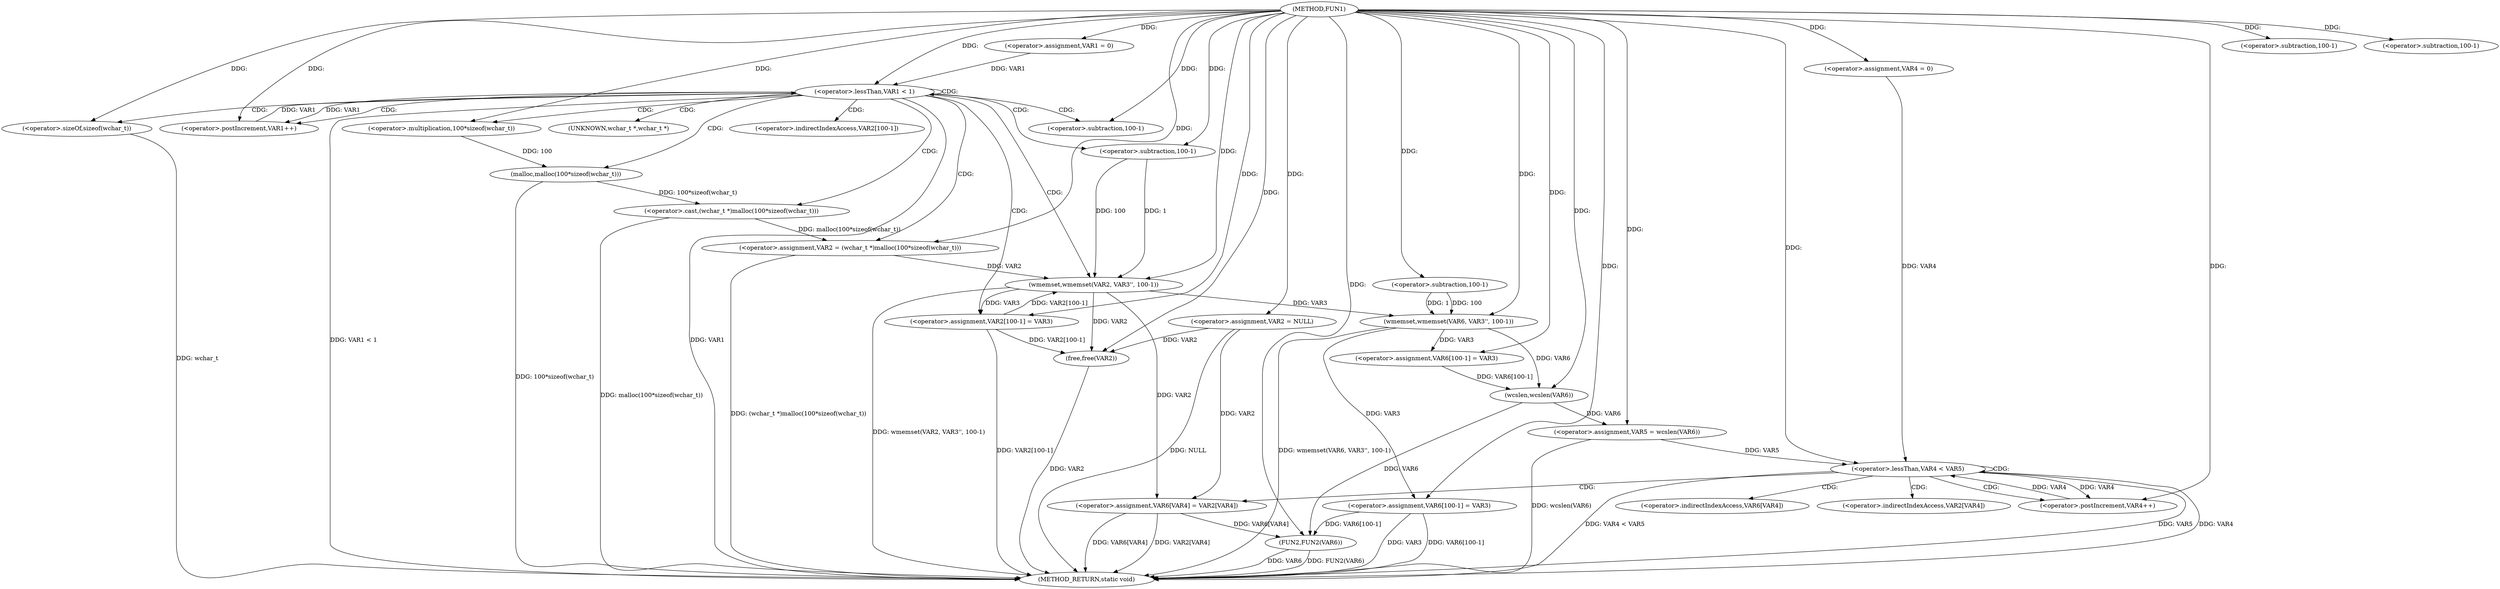 digraph FUN1 {  
"1000100" [label = "(METHOD,FUN1)" ]
"1000188" [label = "(METHOD_RETURN,static void)" ]
"1000104" [label = "(<operator>.assignment,VAR2 = NULL)" ]
"1000108" [label = "(<operator>.assignment,VAR1 = 0)" ]
"1000111" [label = "(<operator>.lessThan,VAR1 < 1)" ]
"1000114" [label = "(<operator>.postIncrement,VAR1++)" ]
"1000117" [label = "(<operator>.assignment,VAR2 = (wchar_t *)malloc(100*sizeof(wchar_t)))" ]
"1000119" [label = "(<operator>.cast,(wchar_t *)malloc(100*sizeof(wchar_t)))" ]
"1000121" [label = "(malloc,malloc(100*sizeof(wchar_t)))" ]
"1000122" [label = "(<operator>.multiplication,100*sizeof(wchar_t))" ]
"1000124" [label = "(<operator>.sizeOf,sizeof(wchar_t))" ]
"1000126" [label = "(wmemset,wmemset(VAR2, VAR3'', 100-1))" ]
"1000129" [label = "(<operator>.subtraction,100-1)" ]
"1000132" [label = "(<operator>.assignment,VAR2[100-1] = VAR3)" ]
"1000135" [label = "(<operator>.subtraction,100-1)" ]
"1000143" [label = "(wmemset,wmemset(VAR6, VAR3'', 100-1))" ]
"1000146" [label = "(<operator>.subtraction,100-1)" ]
"1000149" [label = "(<operator>.assignment,VAR6[100-1] = VAR3)" ]
"1000152" [label = "(<operator>.subtraction,100-1)" ]
"1000156" [label = "(<operator>.assignment,VAR5 = wcslen(VAR6))" ]
"1000158" [label = "(wcslen,wcslen(VAR6))" ]
"1000161" [label = "(<operator>.assignment,VAR4 = 0)" ]
"1000164" [label = "(<operator>.lessThan,VAR4 < VAR5)" ]
"1000167" [label = "(<operator>.postIncrement,VAR4++)" ]
"1000170" [label = "(<operator>.assignment,VAR6[VAR4] = VAR2[VAR4])" ]
"1000177" [label = "(<operator>.assignment,VAR6[100-1] = VAR3)" ]
"1000180" [label = "(<operator>.subtraction,100-1)" ]
"1000184" [label = "(FUN2,FUN2(VAR6))" ]
"1000186" [label = "(free,free(VAR2))" ]
"1000120" [label = "(UNKNOWN,wchar_t *,wchar_t *)" ]
"1000133" [label = "(<operator>.indirectIndexAccess,VAR2[100-1])" ]
"1000171" [label = "(<operator>.indirectIndexAccess,VAR6[VAR4])" ]
"1000174" [label = "(<operator>.indirectIndexAccess,VAR2[VAR4])" ]
  "1000186" -> "1000188"  [ label = "DDG: VAR2"] 
  "1000124" -> "1000188"  [ label = "DDG: wchar_t"] 
  "1000184" -> "1000188"  [ label = "DDG: VAR6"] 
  "1000117" -> "1000188"  [ label = "DDG: (wchar_t *)malloc(100*sizeof(wchar_t))"] 
  "1000177" -> "1000188"  [ label = "DDG: VAR6[100-1]"] 
  "1000164" -> "1000188"  [ label = "DDG: VAR4 < VAR5"] 
  "1000126" -> "1000188"  [ label = "DDG: wmemset(VAR2, VAR3'', 100-1)"] 
  "1000164" -> "1000188"  [ label = "DDG: VAR5"] 
  "1000184" -> "1000188"  [ label = "DDG: FUN2(VAR6)"] 
  "1000156" -> "1000188"  [ label = "DDG: wcslen(VAR6)"] 
  "1000119" -> "1000188"  [ label = "DDG: malloc(100*sizeof(wchar_t))"] 
  "1000132" -> "1000188"  [ label = "DDG: VAR2[100-1]"] 
  "1000111" -> "1000188"  [ label = "DDG: VAR1"] 
  "1000143" -> "1000188"  [ label = "DDG: wmemset(VAR6, VAR3'', 100-1)"] 
  "1000121" -> "1000188"  [ label = "DDG: 100*sizeof(wchar_t)"] 
  "1000170" -> "1000188"  [ label = "DDG: VAR6[VAR4]"] 
  "1000177" -> "1000188"  [ label = "DDG: VAR3"] 
  "1000111" -> "1000188"  [ label = "DDG: VAR1 < 1"] 
  "1000170" -> "1000188"  [ label = "DDG: VAR2[VAR4]"] 
  "1000104" -> "1000188"  [ label = "DDG: NULL"] 
  "1000164" -> "1000188"  [ label = "DDG: VAR4"] 
  "1000100" -> "1000104"  [ label = "DDG: "] 
  "1000100" -> "1000108"  [ label = "DDG: "] 
  "1000114" -> "1000111"  [ label = "DDG: VAR1"] 
  "1000108" -> "1000111"  [ label = "DDG: VAR1"] 
  "1000100" -> "1000111"  [ label = "DDG: "] 
  "1000111" -> "1000114"  [ label = "DDG: VAR1"] 
  "1000100" -> "1000114"  [ label = "DDG: "] 
  "1000119" -> "1000117"  [ label = "DDG: malloc(100*sizeof(wchar_t))"] 
  "1000100" -> "1000117"  [ label = "DDG: "] 
  "1000121" -> "1000119"  [ label = "DDG: 100*sizeof(wchar_t)"] 
  "1000122" -> "1000121"  [ label = "DDG: 100"] 
  "1000100" -> "1000122"  [ label = "DDG: "] 
  "1000100" -> "1000124"  [ label = "DDG: "] 
  "1000117" -> "1000126"  [ label = "DDG: VAR2"] 
  "1000132" -> "1000126"  [ label = "DDG: VAR2[100-1]"] 
  "1000100" -> "1000126"  [ label = "DDG: "] 
  "1000129" -> "1000126"  [ label = "DDG: 100"] 
  "1000129" -> "1000126"  [ label = "DDG: 1"] 
  "1000100" -> "1000129"  [ label = "DDG: "] 
  "1000126" -> "1000132"  [ label = "DDG: VAR3"] 
  "1000100" -> "1000132"  [ label = "DDG: "] 
  "1000100" -> "1000135"  [ label = "DDG: "] 
  "1000100" -> "1000143"  [ label = "DDG: "] 
  "1000126" -> "1000143"  [ label = "DDG: VAR3"] 
  "1000146" -> "1000143"  [ label = "DDG: 100"] 
  "1000146" -> "1000143"  [ label = "DDG: 1"] 
  "1000100" -> "1000146"  [ label = "DDG: "] 
  "1000143" -> "1000149"  [ label = "DDG: VAR3"] 
  "1000100" -> "1000149"  [ label = "DDG: "] 
  "1000100" -> "1000152"  [ label = "DDG: "] 
  "1000158" -> "1000156"  [ label = "DDG: VAR6"] 
  "1000100" -> "1000156"  [ label = "DDG: "] 
  "1000143" -> "1000158"  [ label = "DDG: VAR6"] 
  "1000149" -> "1000158"  [ label = "DDG: VAR6[100-1]"] 
  "1000100" -> "1000158"  [ label = "DDG: "] 
  "1000100" -> "1000161"  [ label = "DDG: "] 
  "1000167" -> "1000164"  [ label = "DDG: VAR4"] 
  "1000161" -> "1000164"  [ label = "DDG: VAR4"] 
  "1000100" -> "1000164"  [ label = "DDG: "] 
  "1000156" -> "1000164"  [ label = "DDG: VAR5"] 
  "1000164" -> "1000167"  [ label = "DDG: VAR4"] 
  "1000100" -> "1000167"  [ label = "DDG: "] 
  "1000104" -> "1000170"  [ label = "DDG: VAR2"] 
  "1000126" -> "1000170"  [ label = "DDG: VAR2"] 
  "1000100" -> "1000177"  [ label = "DDG: "] 
  "1000143" -> "1000177"  [ label = "DDG: VAR3"] 
  "1000100" -> "1000180"  [ label = "DDG: "] 
  "1000170" -> "1000184"  [ label = "DDG: VAR6[VAR4]"] 
  "1000177" -> "1000184"  [ label = "DDG: VAR6[100-1]"] 
  "1000158" -> "1000184"  [ label = "DDG: VAR6"] 
  "1000100" -> "1000184"  [ label = "DDG: "] 
  "1000104" -> "1000186"  [ label = "DDG: VAR2"] 
  "1000126" -> "1000186"  [ label = "DDG: VAR2"] 
  "1000132" -> "1000186"  [ label = "DDG: VAR2[100-1]"] 
  "1000100" -> "1000186"  [ label = "DDG: "] 
  "1000111" -> "1000121"  [ label = "CDG: "] 
  "1000111" -> "1000120"  [ label = "CDG: "] 
  "1000111" -> "1000117"  [ label = "CDG: "] 
  "1000111" -> "1000111"  [ label = "CDG: "] 
  "1000111" -> "1000126"  [ label = "CDG: "] 
  "1000111" -> "1000132"  [ label = "CDG: "] 
  "1000111" -> "1000129"  [ label = "CDG: "] 
  "1000111" -> "1000124"  [ label = "CDG: "] 
  "1000111" -> "1000119"  [ label = "CDG: "] 
  "1000111" -> "1000135"  [ label = "CDG: "] 
  "1000111" -> "1000114"  [ label = "CDG: "] 
  "1000111" -> "1000133"  [ label = "CDG: "] 
  "1000111" -> "1000122"  [ label = "CDG: "] 
  "1000164" -> "1000164"  [ label = "CDG: "] 
  "1000164" -> "1000174"  [ label = "CDG: "] 
  "1000164" -> "1000167"  [ label = "CDG: "] 
  "1000164" -> "1000170"  [ label = "CDG: "] 
  "1000164" -> "1000171"  [ label = "CDG: "] 
}
